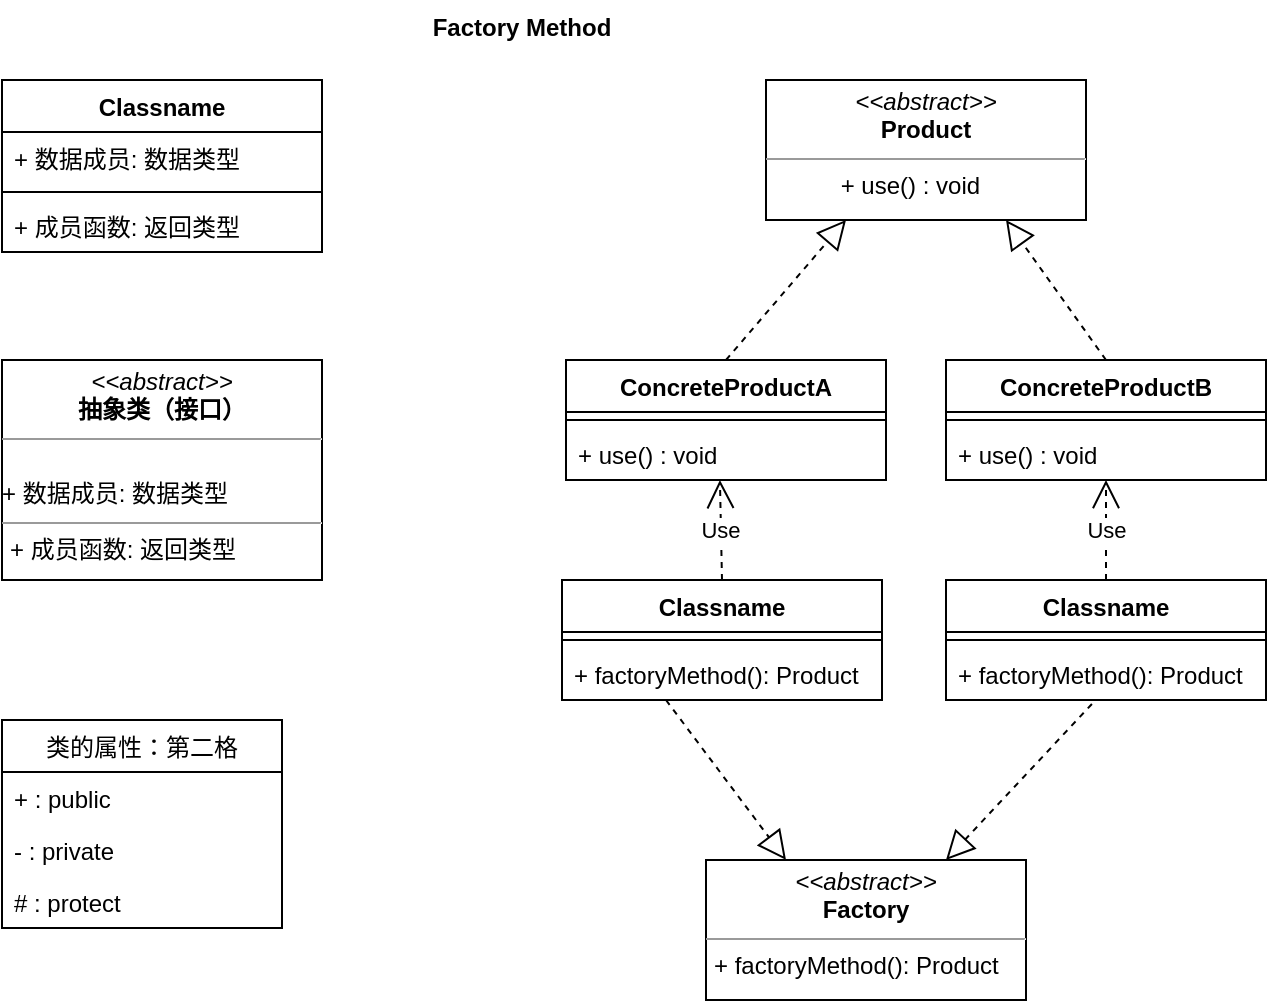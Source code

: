 <mxfile version="15.7.0" type="github">
  <diagram id="6d5Oo7TDGGMNKbSaTagi" name="Page-1">
    <mxGraphModel dx="2232" dy="794" grid="1" gridSize="10" guides="1" tooltips="1" connect="1" arrows="1" fold="1" page="1" pageScale="1" pageWidth="827" pageHeight="1169" math="0" shadow="0">
      <root>
        <mxCell id="0" />
        <mxCell id="1" parent="0" />
        <mxCell id="u-Stgq9TXp42qewSorQN-14" value="Classname" style="swimlane;fontStyle=1;align=center;verticalAlign=top;childLayout=stackLayout;horizontal=1;startSize=26;horizontalStack=0;resizeParent=1;resizeParentMax=0;resizeLast=0;collapsible=1;marginBottom=0;" vertex="1" parent="1">
          <mxGeometry x="-200" y="40" width="160" height="86" as="geometry" />
        </mxCell>
        <mxCell id="u-Stgq9TXp42qewSorQN-15" value="+ 数据成员: 数据类型" style="text;strokeColor=none;fillColor=none;align=left;verticalAlign=top;spacingLeft=4;spacingRight=4;overflow=hidden;rotatable=0;points=[[0,0.5],[1,0.5]];portConstraint=eastwest;" vertex="1" parent="u-Stgq9TXp42qewSorQN-14">
          <mxGeometry y="26" width="160" height="26" as="geometry" />
        </mxCell>
        <mxCell id="u-Stgq9TXp42qewSorQN-16" value="" style="line;strokeWidth=1;fillColor=none;align=left;verticalAlign=middle;spacingTop=-1;spacingLeft=3;spacingRight=3;rotatable=0;labelPosition=right;points=[];portConstraint=eastwest;" vertex="1" parent="u-Stgq9TXp42qewSorQN-14">
          <mxGeometry y="52" width="160" height="8" as="geometry" />
        </mxCell>
        <mxCell id="u-Stgq9TXp42qewSorQN-17" value="+ 成员函数: 返回类型" style="text;strokeColor=none;fillColor=none;align=left;verticalAlign=top;spacingLeft=4;spacingRight=4;overflow=hidden;rotatable=0;points=[[0,0.5],[1,0.5]];portConstraint=eastwest;" vertex="1" parent="u-Stgq9TXp42qewSorQN-14">
          <mxGeometry y="60" width="160" height="26" as="geometry" />
        </mxCell>
        <mxCell id="u-Stgq9TXp42qewSorQN-18" value="&lt;p style=&quot;margin: 0px ; margin-top: 4px ; text-align: center&quot;&gt;&lt;i&gt;&amp;lt;&amp;lt;abstract&amp;gt;&amp;gt;&lt;/i&gt;&lt;br&gt;&lt;b&gt;抽象类（接口）&lt;/b&gt;&lt;/p&gt;&lt;hr size=&quot;1&quot;&gt;&lt;p style=&quot;margin: 0px ; margin-left: 4px&quot;&gt;&lt;br&gt;&lt;/p&gt;+ 数据成员: 数据类型&lt;hr size=&quot;1&quot;&gt;&lt;p style=&quot;margin: 0px ; margin-left: 4px&quot;&gt;+ 成员函数: 返回类型&lt;br&gt;&lt;/p&gt;" style="verticalAlign=top;align=left;overflow=fill;fontSize=12;fontFamily=Helvetica;html=1;" vertex="1" parent="1">
          <mxGeometry x="-200" y="180" width="160" height="110" as="geometry" />
        </mxCell>
        <mxCell id="u-Stgq9TXp42qewSorQN-19" value="Classname" style="swimlane;fontStyle=1;align=center;verticalAlign=top;childLayout=stackLayout;horizontal=1;startSize=26;horizontalStack=0;resizeParent=1;resizeParentMax=0;resizeLast=0;collapsible=1;marginBottom=0;" vertex="1" parent="1">
          <mxGeometry x="272" y="290" width="160" height="60" as="geometry" />
        </mxCell>
        <mxCell id="u-Stgq9TXp42qewSorQN-21" value="" style="line;strokeWidth=1;fillColor=none;align=left;verticalAlign=middle;spacingTop=-1;spacingLeft=3;spacingRight=3;rotatable=0;labelPosition=right;points=[];portConstraint=eastwest;" vertex="1" parent="u-Stgq9TXp42qewSorQN-19">
          <mxGeometry y="26" width="160" height="8" as="geometry" />
        </mxCell>
        <mxCell id="u-Stgq9TXp42qewSorQN-22" value="+ factoryMethod(): Product" style="text;strokeColor=none;fillColor=none;align=left;verticalAlign=top;spacingLeft=4;spacingRight=4;overflow=hidden;rotatable=0;points=[[0,0.5],[1,0.5]];portConstraint=eastwest;" vertex="1" parent="u-Stgq9TXp42qewSorQN-19">
          <mxGeometry y="34" width="160" height="26" as="geometry" />
        </mxCell>
        <mxCell id="u-Stgq9TXp42qewSorQN-23" value="类的属性：第二格" style="swimlane;fontStyle=0;childLayout=stackLayout;horizontal=1;startSize=26;fillColor=none;horizontalStack=0;resizeParent=1;resizeParentMax=0;resizeLast=0;collapsible=1;marginBottom=0;" vertex="1" parent="1">
          <mxGeometry x="-200" y="360" width="140" height="104" as="geometry" />
        </mxCell>
        <mxCell id="u-Stgq9TXp42qewSorQN-24" value="+ : public" style="text;strokeColor=none;fillColor=none;align=left;verticalAlign=top;spacingLeft=4;spacingRight=4;overflow=hidden;rotatable=0;points=[[0,0.5],[1,0.5]];portConstraint=eastwest;" vertex="1" parent="u-Stgq9TXp42qewSorQN-23">
          <mxGeometry y="26" width="140" height="26" as="geometry" />
        </mxCell>
        <mxCell id="u-Stgq9TXp42qewSorQN-25" value="- : private" style="text;strokeColor=none;fillColor=none;align=left;verticalAlign=top;spacingLeft=4;spacingRight=4;overflow=hidden;rotatable=0;points=[[0,0.5],[1,0.5]];portConstraint=eastwest;" vertex="1" parent="u-Stgq9TXp42qewSorQN-23">
          <mxGeometry y="52" width="140" height="26" as="geometry" />
        </mxCell>
        <mxCell id="u-Stgq9TXp42qewSorQN-26" value="# : protect" style="text;strokeColor=none;fillColor=none;align=left;verticalAlign=top;spacingLeft=4;spacingRight=4;overflow=hidden;rotatable=0;points=[[0,0.5],[1,0.5]];portConstraint=eastwest;" vertex="1" parent="u-Stgq9TXp42qewSorQN-23">
          <mxGeometry y="78" width="140" height="26" as="geometry" />
        </mxCell>
        <mxCell id="u-Stgq9TXp42qewSorQN-27" value="&lt;p style=&quot;margin: 0px ; margin-top: 4px ; text-align: center&quot;&gt;&lt;i&gt;&amp;lt;&amp;lt;abstract&amp;gt;&amp;gt;&lt;/i&gt;&lt;br&gt;&lt;b&gt;Product&lt;/b&gt;&lt;/p&gt;&lt;hr size=&quot;1&quot;&gt;&lt;p style=&quot;margin: 0px ; margin-left: 4px&quot;&gt;&amp;nbsp; &amp;nbsp; &amp;nbsp; &amp;nbsp; &amp;nbsp; + use() : void&amp;nbsp;&lt;br&gt;&lt;/p&gt;" style="verticalAlign=top;align=left;overflow=fill;fontSize=12;fontFamily=Helvetica;html=1;" vertex="1" parent="1">
          <mxGeometry x="182" y="40" width="160" height="70" as="geometry" />
        </mxCell>
        <mxCell id="u-Stgq9TXp42qewSorQN-28" value="ConcreteProductA" style="swimlane;fontStyle=1;align=center;verticalAlign=top;childLayout=stackLayout;horizontal=1;startSize=26;horizontalStack=0;resizeParent=1;resizeParentMax=0;resizeLast=0;collapsible=1;marginBottom=0;" vertex="1" parent="1">
          <mxGeometry x="82" y="180" width="160" height="60" as="geometry" />
        </mxCell>
        <mxCell id="u-Stgq9TXp42qewSorQN-29" value="" style="line;strokeWidth=1;fillColor=none;align=left;verticalAlign=middle;spacingTop=-1;spacingLeft=3;spacingRight=3;rotatable=0;labelPosition=right;points=[];portConstraint=eastwest;" vertex="1" parent="u-Stgq9TXp42qewSorQN-28">
          <mxGeometry y="26" width="160" height="8" as="geometry" />
        </mxCell>
        <mxCell id="u-Stgq9TXp42qewSorQN-30" value="+ use() : void" style="text;strokeColor=none;fillColor=none;align=left;verticalAlign=top;spacingLeft=4;spacingRight=4;overflow=hidden;rotatable=0;points=[[0,0.5],[1,0.5]];portConstraint=eastwest;" vertex="1" parent="u-Stgq9TXp42qewSorQN-28">
          <mxGeometry y="34" width="160" height="26" as="geometry" />
        </mxCell>
        <mxCell id="u-Stgq9TXp42qewSorQN-31" value="Classname" style="swimlane;fontStyle=1;align=center;verticalAlign=top;childLayout=stackLayout;horizontal=1;startSize=26;horizontalStack=0;resizeParent=1;resizeParentMax=0;resizeLast=0;collapsible=1;marginBottom=0;" vertex="1" parent="1">
          <mxGeometry x="80" y="290" width="160" height="60" as="geometry" />
        </mxCell>
        <mxCell id="u-Stgq9TXp42qewSorQN-32" value="" style="line;strokeWidth=1;fillColor=none;align=left;verticalAlign=middle;spacingTop=-1;spacingLeft=3;spacingRight=3;rotatable=0;labelPosition=right;points=[];portConstraint=eastwest;" vertex="1" parent="u-Stgq9TXp42qewSorQN-31">
          <mxGeometry y="26" width="160" height="8" as="geometry" />
        </mxCell>
        <mxCell id="u-Stgq9TXp42qewSorQN-33" value="+ factoryMethod(): Product" style="text;strokeColor=none;fillColor=none;align=left;verticalAlign=top;spacingLeft=4;spacingRight=4;overflow=hidden;rotatable=0;points=[[0,0.5],[1,0.5]];portConstraint=eastwest;" vertex="1" parent="u-Stgq9TXp42qewSorQN-31">
          <mxGeometry y="34" width="160" height="26" as="geometry" />
        </mxCell>
        <mxCell id="u-Stgq9TXp42qewSorQN-34" value="ConcreteProductB" style="swimlane;fontStyle=1;align=center;verticalAlign=top;childLayout=stackLayout;horizontal=1;startSize=26;horizontalStack=0;resizeParent=1;resizeParentMax=0;resizeLast=0;collapsible=1;marginBottom=0;" vertex="1" parent="1">
          <mxGeometry x="272" y="180" width="160" height="60" as="geometry" />
        </mxCell>
        <mxCell id="u-Stgq9TXp42qewSorQN-35" value="" style="line;strokeWidth=1;fillColor=none;align=left;verticalAlign=middle;spacingTop=-1;spacingLeft=3;spacingRight=3;rotatable=0;labelPosition=right;points=[];portConstraint=eastwest;" vertex="1" parent="u-Stgq9TXp42qewSorQN-34">
          <mxGeometry y="26" width="160" height="8" as="geometry" />
        </mxCell>
        <mxCell id="u-Stgq9TXp42qewSorQN-36" value="+ use() : void" style="text;strokeColor=none;fillColor=none;align=left;verticalAlign=top;spacingLeft=4;spacingRight=4;overflow=hidden;rotatable=0;points=[[0,0.5],[1,0.5]];portConstraint=eastwest;" vertex="1" parent="u-Stgq9TXp42qewSorQN-34">
          <mxGeometry y="34" width="160" height="26" as="geometry" />
        </mxCell>
        <mxCell id="u-Stgq9TXp42qewSorQN-40" value="&lt;p style=&quot;margin: 0px ; margin-top: 4px ; text-align: center&quot;&gt;&lt;i&gt;&amp;lt;&amp;lt;abstract&amp;gt;&amp;gt;&lt;/i&gt;&lt;br&gt;&lt;b&gt;Factory&lt;/b&gt;&lt;/p&gt;&lt;hr size=&quot;1&quot;&gt;&lt;p style=&quot;margin: 0px ; margin-left: 4px&quot;&gt;+ factoryMethod(): Product&lt;br&gt;&lt;/p&gt;" style="verticalAlign=top;align=left;overflow=fill;fontSize=12;fontFamily=Helvetica;html=1;" vertex="1" parent="1">
          <mxGeometry x="152" y="430" width="160" height="70" as="geometry" />
        </mxCell>
        <mxCell id="u-Stgq9TXp42qewSorQN-42" value="Use" style="endArrow=open;endSize=12;dashed=1;html=1;rounded=0;exitX=0.5;exitY=0;exitDx=0;exitDy=0;" edge="1" parent="1" source="u-Stgq9TXp42qewSorQN-19" target="u-Stgq9TXp42qewSorQN-34">
          <mxGeometry width="160" relative="1" as="geometry">
            <mxPoint x="492" y="220" as="sourcePoint" />
            <mxPoint x="652" y="220" as="targetPoint" />
          </mxGeometry>
        </mxCell>
        <mxCell id="u-Stgq9TXp42qewSorQN-43" value="" style="endArrow=block;dashed=1;endFill=0;endSize=12;html=1;rounded=0;entryX=0.75;entryY=0;entryDx=0;entryDy=0;exitX=0.456;exitY=1.077;exitDx=0;exitDy=0;exitPerimeter=0;" edge="1" parent="1" source="u-Stgq9TXp42qewSorQN-22" target="u-Stgq9TXp42qewSorQN-40">
          <mxGeometry width="160" relative="1" as="geometry">
            <mxPoint x="442" y="74.5" as="sourcePoint" />
            <mxPoint x="602" y="74.5" as="targetPoint" />
          </mxGeometry>
        </mxCell>
        <mxCell id="u-Stgq9TXp42qewSorQN-44" value="Use" style="endArrow=open;endSize=12;dashed=1;html=1;rounded=0;exitX=0.5;exitY=0;exitDx=0;exitDy=0;entryX=0.481;entryY=1;entryDx=0;entryDy=0;entryPerimeter=0;" edge="1" parent="1" source="u-Stgq9TXp42qewSorQN-31" target="u-Stgq9TXp42qewSorQN-30">
          <mxGeometry width="160" relative="1" as="geometry">
            <mxPoint x="502" y="230" as="sourcePoint" />
            <mxPoint x="662" y="230" as="targetPoint" />
          </mxGeometry>
        </mxCell>
        <mxCell id="u-Stgq9TXp42qewSorQN-45" value="" style="endArrow=block;dashed=1;endFill=0;endSize=12;html=1;rounded=0;entryX=0.25;entryY=0;entryDx=0;entryDy=0;exitX=0.325;exitY=1;exitDx=0;exitDy=0;exitPerimeter=0;" edge="1" parent="1" source="u-Stgq9TXp42qewSorQN-33" target="u-Stgq9TXp42qewSorQN-40">
          <mxGeometry width="160" relative="1" as="geometry">
            <mxPoint x="152" y="370" as="sourcePoint" />
            <mxPoint x="612" y="84.5" as="targetPoint" />
          </mxGeometry>
        </mxCell>
        <mxCell id="u-Stgq9TXp42qewSorQN-46" value="" style="endArrow=block;dashed=1;endFill=0;endSize=12;html=1;rounded=0;exitX=0.5;exitY=0;exitDx=0;exitDy=0;entryX=0.25;entryY=1;entryDx=0;entryDy=0;" edge="1" parent="1" source="u-Stgq9TXp42qewSorQN-28" target="u-Stgq9TXp42qewSorQN-27">
          <mxGeometry width="160" relative="1" as="geometry">
            <mxPoint x="462" y="94.5" as="sourcePoint" />
            <mxPoint x="622" y="94.5" as="targetPoint" />
          </mxGeometry>
        </mxCell>
        <mxCell id="u-Stgq9TXp42qewSorQN-47" value="" style="endArrow=block;dashed=1;endFill=0;endSize=12;html=1;rounded=0;exitX=0.5;exitY=0;exitDx=0;exitDy=0;entryX=0.75;entryY=1;entryDx=0;entryDy=0;" edge="1" parent="1" source="u-Stgq9TXp42qewSorQN-34" target="u-Stgq9TXp42qewSorQN-27">
          <mxGeometry width="160" relative="1" as="geometry">
            <mxPoint x="472" y="104.5" as="sourcePoint" />
            <mxPoint x="632" y="104.5" as="targetPoint" />
          </mxGeometry>
        </mxCell>
        <mxCell id="u-Stgq9TXp42qewSorQN-48" value="Factory Method" style="text;align=center;fontStyle=1;verticalAlign=middle;spacingLeft=3;spacingRight=3;strokeColor=none;rotatable=0;points=[[0,0.5],[1,0.5]];portConstraint=eastwest;" vertex="1" parent="1">
          <mxGeometry x="20" width="80" height="26" as="geometry" />
        </mxCell>
      </root>
    </mxGraphModel>
  </diagram>
</mxfile>
